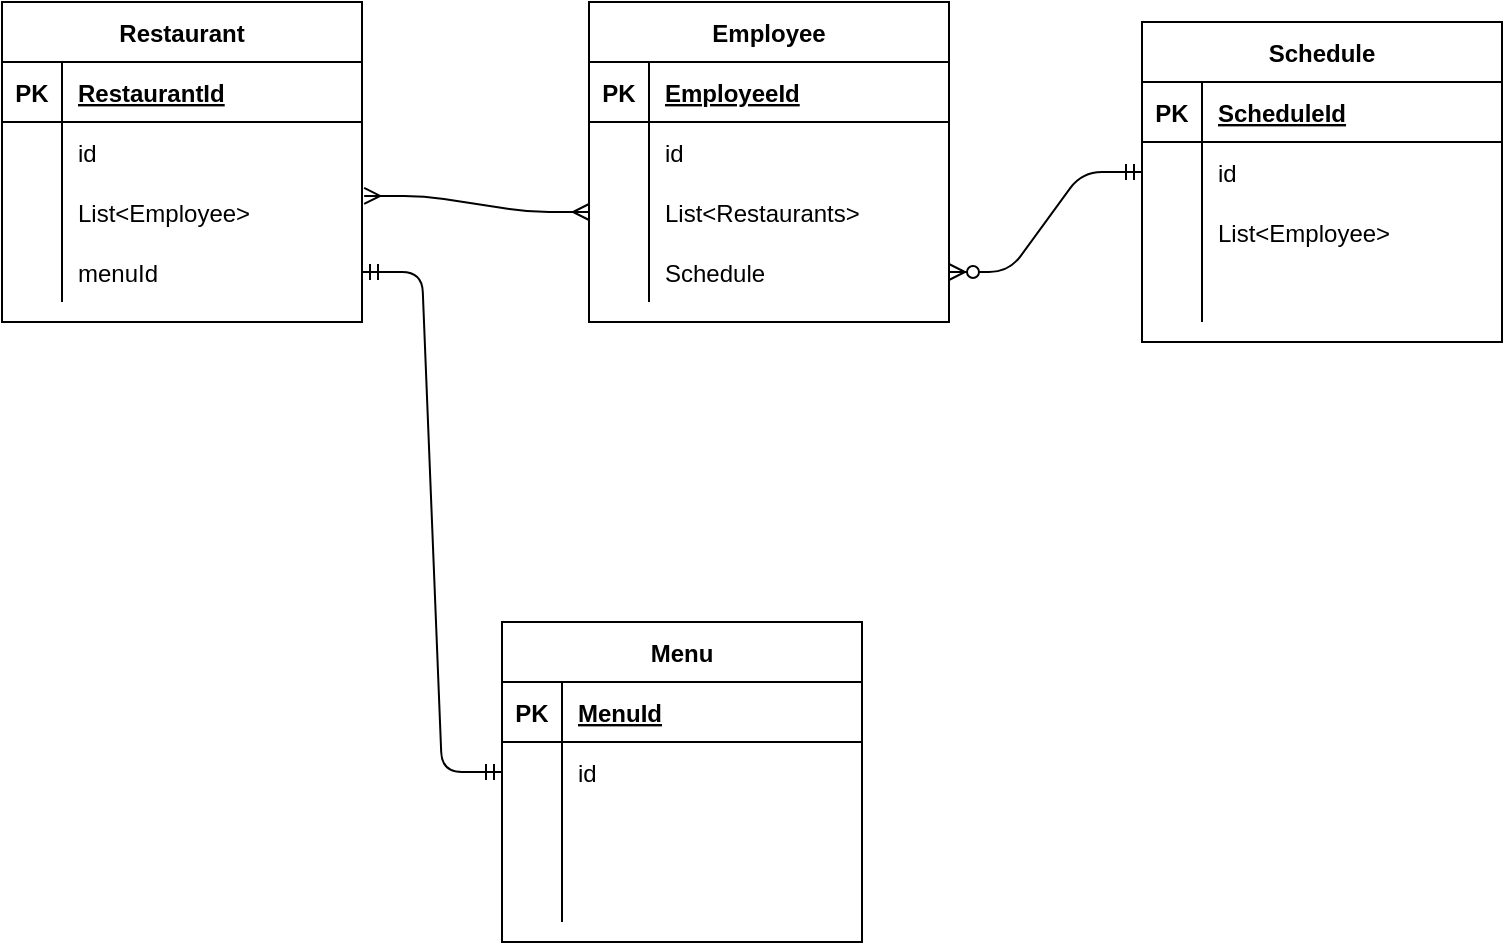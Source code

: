 <mxfile version="15.2.9" type="device"><diagram id="9XwQYAkKjOeT7Xzg1o90" name="Page-1"><mxGraphModel dx="1422" dy="762" grid="1" gridSize="10" guides="1" tooltips="1" connect="1" arrows="1" fold="1" page="1" pageScale="1" pageWidth="827" pageHeight="1169" math="0" shadow="0"><root><mxCell id="0"/><mxCell id="1" parent="0"/><mxCell id="WCfWbWUoexMx3diwjvEF-1" value="Restaurant" style="shape=table;startSize=30;container=1;collapsible=1;childLayout=tableLayout;fixedRows=1;rowLines=0;fontStyle=1;align=center;resizeLast=1;" vertex="1" parent="1"><mxGeometry x="30" y="80" width="180" height="160" as="geometry"/></mxCell><mxCell id="WCfWbWUoexMx3diwjvEF-2" value="" style="shape=partialRectangle;collapsible=0;dropTarget=0;pointerEvents=0;fillColor=none;top=0;left=0;bottom=1;right=0;points=[[0,0.5],[1,0.5]];portConstraint=eastwest;" vertex="1" parent="WCfWbWUoexMx3diwjvEF-1"><mxGeometry y="30" width="180" height="30" as="geometry"/></mxCell><mxCell id="WCfWbWUoexMx3diwjvEF-3" value="PK" style="shape=partialRectangle;connectable=0;fillColor=none;top=0;left=0;bottom=0;right=0;fontStyle=1;overflow=hidden;" vertex="1" parent="WCfWbWUoexMx3diwjvEF-2"><mxGeometry width="30" height="30" as="geometry"><mxRectangle width="30" height="30" as="alternateBounds"/></mxGeometry></mxCell><mxCell id="WCfWbWUoexMx3diwjvEF-4" value="RestaurantId" style="shape=partialRectangle;connectable=0;fillColor=none;top=0;left=0;bottom=0;right=0;align=left;spacingLeft=6;fontStyle=5;overflow=hidden;" vertex="1" parent="WCfWbWUoexMx3diwjvEF-2"><mxGeometry x="30" width="150" height="30" as="geometry"><mxRectangle width="150" height="30" as="alternateBounds"/></mxGeometry></mxCell><mxCell id="WCfWbWUoexMx3diwjvEF-5" value="" style="shape=partialRectangle;collapsible=0;dropTarget=0;pointerEvents=0;fillColor=none;top=0;left=0;bottom=0;right=0;points=[[0,0.5],[1,0.5]];portConstraint=eastwest;" vertex="1" parent="WCfWbWUoexMx3diwjvEF-1"><mxGeometry y="60" width="180" height="30" as="geometry"/></mxCell><mxCell id="WCfWbWUoexMx3diwjvEF-6" value="" style="shape=partialRectangle;connectable=0;fillColor=none;top=0;left=0;bottom=0;right=0;editable=1;overflow=hidden;" vertex="1" parent="WCfWbWUoexMx3diwjvEF-5"><mxGeometry width="30" height="30" as="geometry"><mxRectangle width="30" height="30" as="alternateBounds"/></mxGeometry></mxCell><mxCell id="WCfWbWUoexMx3diwjvEF-7" value="id" style="shape=partialRectangle;connectable=0;fillColor=none;top=0;left=0;bottom=0;right=0;align=left;spacingLeft=6;overflow=hidden;" vertex="1" parent="WCfWbWUoexMx3diwjvEF-5"><mxGeometry x="30" width="150" height="30" as="geometry"><mxRectangle width="150" height="30" as="alternateBounds"/></mxGeometry></mxCell><mxCell id="WCfWbWUoexMx3diwjvEF-8" value="" style="shape=partialRectangle;collapsible=0;dropTarget=0;pointerEvents=0;fillColor=none;top=0;left=0;bottom=0;right=0;points=[[0,0.5],[1,0.5]];portConstraint=eastwest;" vertex="1" parent="WCfWbWUoexMx3diwjvEF-1"><mxGeometry y="90" width="180" height="30" as="geometry"/></mxCell><mxCell id="WCfWbWUoexMx3diwjvEF-9" value="" style="shape=partialRectangle;connectable=0;fillColor=none;top=0;left=0;bottom=0;right=0;editable=1;overflow=hidden;" vertex="1" parent="WCfWbWUoexMx3diwjvEF-8"><mxGeometry width="30" height="30" as="geometry"><mxRectangle width="30" height="30" as="alternateBounds"/></mxGeometry></mxCell><mxCell id="WCfWbWUoexMx3diwjvEF-10" value="List&lt;Employee&gt; " style="shape=partialRectangle;connectable=0;fillColor=none;top=0;left=0;bottom=0;right=0;align=left;spacingLeft=6;overflow=hidden;" vertex="1" parent="WCfWbWUoexMx3diwjvEF-8"><mxGeometry x="30" width="150" height="30" as="geometry"><mxRectangle width="150" height="30" as="alternateBounds"/></mxGeometry></mxCell><mxCell id="WCfWbWUoexMx3diwjvEF-11" value="" style="shape=partialRectangle;collapsible=0;dropTarget=0;pointerEvents=0;fillColor=none;top=0;left=0;bottom=0;right=0;points=[[0,0.5],[1,0.5]];portConstraint=eastwest;" vertex="1" parent="WCfWbWUoexMx3diwjvEF-1"><mxGeometry y="120" width="180" height="30" as="geometry"/></mxCell><mxCell id="WCfWbWUoexMx3diwjvEF-12" value="" style="shape=partialRectangle;connectable=0;fillColor=none;top=0;left=0;bottom=0;right=0;editable=1;overflow=hidden;" vertex="1" parent="WCfWbWUoexMx3diwjvEF-11"><mxGeometry width="30" height="30" as="geometry"><mxRectangle width="30" height="30" as="alternateBounds"/></mxGeometry></mxCell><mxCell id="WCfWbWUoexMx3diwjvEF-13" value="menuId" style="shape=partialRectangle;connectable=0;fillColor=none;top=0;left=0;bottom=0;right=0;align=left;spacingLeft=6;overflow=hidden;" vertex="1" parent="WCfWbWUoexMx3diwjvEF-11"><mxGeometry x="30" width="150" height="30" as="geometry"><mxRectangle width="150" height="30" as="alternateBounds"/></mxGeometry></mxCell><mxCell id="WCfWbWUoexMx3diwjvEF-14" value="Employee" style="shape=table;startSize=30;container=1;collapsible=1;childLayout=tableLayout;fixedRows=1;rowLines=0;fontStyle=1;align=center;resizeLast=1;" vertex="1" parent="1"><mxGeometry x="323.5" y="80" width="180" height="160" as="geometry"/></mxCell><mxCell id="WCfWbWUoexMx3diwjvEF-15" value="" style="shape=partialRectangle;collapsible=0;dropTarget=0;pointerEvents=0;fillColor=none;top=0;left=0;bottom=1;right=0;points=[[0,0.5],[1,0.5]];portConstraint=eastwest;" vertex="1" parent="WCfWbWUoexMx3diwjvEF-14"><mxGeometry y="30" width="180" height="30" as="geometry"/></mxCell><mxCell id="WCfWbWUoexMx3diwjvEF-16" value="PK" style="shape=partialRectangle;connectable=0;fillColor=none;top=0;left=0;bottom=0;right=0;fontStyle=1;overflow=hidden;" vertex="1" parent="WCfWbWUoexMx3diwjvEF-15"><mxGeometry width="30" height="30" as="geometry"><mxRectangle width="30" height="30" as="alternateBounds"/></mxGeometry></mxCell><mxCell id="WCfWbWUoexMx3diwjvEF-17" value="EmployeeId" style="shape=partialRectangle;connectable=0;fillColor=none;top=0;left=0;bottom=0;right=0;align=left;spacingLeft=6;fontStyle=5;overflow=hidden;" vertex="1" parent="WCfWbWUoexMx3diwjvEF-15"><mxGeometry x="30" width="150" height="30" as="geometry"><mxRectangle width="150" height="30" as="alternateBounds"/></mxGeometry></mxCell><mxCell id="WCfWbWUoexMx3diwjvEF-18" value="" style="shape=partialRectangle;collapsible=0;dropTarget=0;pointerEvents=0;fillColor=none;top=0;left=0;bottom=0;right=0;points=[[0,0.5],[1,0.5]];portConstraint=eastwest;" vertex="1" parent="WCfWbWUoexMx3diwjvEF-14"><mxGeometry y="60" width="180" height="30" as="geometry"/></mxCell><mxCell id="WCfWbWUoexMx3diwjvEF-19" value="" style="shape=partialRectangle;connectable=0;fillColor=none;top=0;left=0;bottom=0;right=0;editable=1;overflow=hidden;" vertex="1" parent="WCfWbWUoexMx3diwjvEF-18"><mxGeometry width="30" height="30" as="geometry"><mxRectangle width="30" height="30" as="alternateBounds"/></mxGeometry></mxCell><mxCell id="WCfWbWUoexMx3diwjvEF-20" value="id" style="shape=partialRectangle;connectable=0;fillColor=none;top=0;left=0;bottom=0;right=0;align=left;spacingLeft=6;overflow=hidden;" vertex="1" parent="WCfWbWUoexMx3diwjvEF-18"><mxGeometry x="30" width="150" height="30" as="geometry"><mxRectangle width="150" height="30" as="alternateBounds"/></mxGeometry></mxCell><mxCell id="WCfWbWUoexMx3diwjvEF-21" value="" style="shape=partialRectangle;collapsible=0;dropTarget=0;pointerEvents=0;fillColor=none;top=0;left=0;bottom=0;right=0;points=[[0,0.5],[1,0.5]];portConstraint=eastwest;" vertex="1" parent="WCfWbWUoexMx3diwjvEF-14"><mxGeometry y="90" width="180" height="30" as="geometry"/></mxCell><mxCell id="WCfWbWUoexMx3diwjvEF-22" value="" style="shape=partialRectangle;connectable=0;fillColor=none;top=0;left=0;bottom=0;right=0;editable=1;overflow=hidden;" vertex="1" parent="WCfWbWUoexMx3diwjvEF-21"><mxGeometry width="30" height="30" as="geometry"><mxRectangle width="30" height="30" as="alternateBounds"/></mxGeometry></mxCell><mxCell id="WCfWbWUoexMx3diwjvEF-23" value="List&lt;Restaurants&gt;" style="shape=partialRectangle;connectable=0;fillColor=none;top=0;left=0;bottom=0;right=0;align=left;spacingLeft=6;overflow=hidden;" vertex="1" parent="WCfWbWUoexMx3diwjvEF-21"><mxGeometry x="30" width="150" height="30" as="geometry"><mxRectangle width="150" height="30" as="alternateBounds"/></mxGeometry></mxCell><mxCell id="WCfWbWUoexMx3diwjvEF-24" value="" style="shape=partialRectangle;collapsible=0;dropTarget=0;pointerEvents=0;fillColor=none;top=0;left=0;bottom=0;right=0;points=[[0,0.5],[1,0.5]];portConstraint=eastwest;" vertex="1" parent="WCfWbWUoexMx3diwjvEF-14"><mxGeometry y="120" width="180" height="30" as="geometry"/></mxCell><mxCell id="WCfWbWUoexMx3diwjvEF-25" value="" style="shape=partialRectangle;connectable=0;fillColor=none;top=0;left=0;bottom=0;right=0;editable=1;overflow=hidden;" vertex="1" parent="WCfWbWUoexMx3diwjvEF-24"><mxGeometry width="30" height="30" as="geometry"><mxRectangle width="30" height="30" as="alternateBounds"/></mxGeometry></mxCell><mxCell id="WCfWbWUoexMx3diwjvEF-26" value="Schedule" style="shape=partialRectangle;connectable=0;fillColor=none;top=0;left=0;bottom=0;right=0;align=left;spacingLeft=6;overflow=hidden;" vertex="1" parent="WCfWbWUoexMx3diwjvEF-24"><mxGeometry x="30" width="150" height="30" as="geometry"><mxRectangle width="150" height="30" as="alternateBounds"/></mxGeometry></mxCell><mxCell id="WCfWbWUoexMx3diwjvEF-27" value="Schedule" style="shape=table;startSize=30;container=1;collapsible=1;childLayout=tableLayout;fixedRows=1;rowLines=0;fontStyle=1;align=center;resizeLast=1;" vertex="1" parent="1"><mxGeometry x="600" y="90" width="180" height="160" as="geometry"/></mxCell><mxCell id="WCfWbWUoexMx3diwjvEF-28" value="" style="shape=partialRectangle;collapsible=0;dropTarget=0;pointerEvents=0;fillColor=none;top=0;left=0;bottom=1;right=0;points=[[0,0.5],[1,0.5]];portConstraint=eastwest;" vertex="1" parent="WCfWbWUoexMx3diwjvEF-27"><mxGeometry y="30" width="180" height="30" as="geometry"/></mxCell><mxCell id="WCfWbWUoexMx3diwjvEF-29" value="PK" style="shape=partialRectangle;connectable=0;fillColor=none;top=0;left=0;bottom=0;right=0;fontStyle=1;overflow=hidden;" vertex="1" parent="WCfWbWUoexMx3diwjvEF-28"><mxGeometry width="30" height="30" as="geometry"><mxRectangle width="30" height="30" as="alternateBounds"/></mxGeometry></mxCell><mxCell id="WCfWbWUoexMx3diwjvEF-30" value="ScheduleId" style="shape=partialRectangle;connectable=0;fillColor=none;top=0;left=0;bottom=0;right=0;align=left;spacingLeft=6;fontStyle=5;overflow=hidden;" vertex="1" parent="WCfWbWUoexMx3diwjvEF-28"><mxGeometry x="30" width="150" height="30" as="geometry"><mxRectangle width="150" height="30" as="alternateBounds"/></mxGeometry></mxCell><mxCell id="WCfWbWUoexMx3diwjvEF-31" value="" style="shape=partialRectangle;collapsible=0;dropTarget=0;pointerEvents=0;fillColor=none;top=0;left=0;bottom=0;right=0;points=[[0,0.5],[1,0.5]];portConstraint=eastwest;" vertex="1" parent="WCfWbWUoexMx3diwjvEF-27"><mxGeometry y="60" width="180" height="30" as="geometry"/></mxCell><mxCell id="WCfWbWUoexMx3diwjvEF-32" value="" style="shape=partialRectangle;connectable=0;fillColor=none;top=0;left=0;bottom=0;right=0;editable=1;overflow=hidden;" vertex="1" parent="WCfWbWUoexMx3diwjvEF-31"><mxGeometry width="30" height="30" as="geometry"><mxRectangle width="30" height="30" as="alternateBounds"/></mxGeometry></mxCell><mxCell id="WCfWbWUoexMx3diwjvEF-33" value="id" style="shape=partialRectangle;connectable=0;fillColor=none;top=0;left=0;bottom=0;right=0;align=left;spacingLeft=6;overflow=hidden;" vertex="1" parent="WCfWbWUoexMx3diwjvEF-31"><mxGeometry x="30" width="150" height="30" as="geometry"><mxRectangle width="150" height="30" as="alternateBounds"/></mxGeometry></mxCell><mxCell id="WCfWbWUoexMx3diwjvEF-34" value="" style="shape=partialRectangle;collapsible=0;dropTarget=0;pointerEvents=0;fillColor=none;top=0;left=0;bottom=0;right=0;points=[[0,0.5],[1,0.5]];portConstraint=eastwest;" vertex="1" parent="WCfWbWUoexMx3diwjvEF-27"><mxGeometry y="90" width="180" height="30" as="geometry"/></mxCell><mxCell id="WCfWbWUoexMx3diwjvEF-35" value="" style="shape=partialRectangle;connectable=0;fillColor=none;top=0;left=0;bottom=0;right=0;editable=1;overflow=hidden;" vertex="1" parent="WCfWbWUoexMx3diwjvEF-34"><mxGeometry width="30" height="30" as="geometry"><mxRectangle width="30" height="30" as="alternateBounds"/></mxGeometry></mxCell><mxCell id="WCfWbWUoexMx3diwjvEF-36" value="List&lt;Employee&gt;" style="shape=partialRectangle;connectable=0;fillColor=none;top=0;left=0;bottom=0;right=0;align=left;spacingLeft=6;overflow=hidden;" vertex="1" parent="WCfWbWUoexMx3diwjvEF-34"><mxGeometry x="30" width="150" height="30" as="geometry"><mxRectangle width="150" height="30" as="alternateBounds"/></mxGeometry></mxCell><mxCell id="WCfWbWUoexMx3diwjvEF-37" value="" style="shape=partialRectangle;collapsible=0;dropTarget=0;pointerEvents=0;fillColor=none;top=0;left=0;bottom=0;right=0;points=[[0,0.5],[1,0.5]];portConstraint=eastwest;" vertex="1" parent="WCfWbWUoexMx3diwjvEF-27"><mxGeometry y="120" width="180" height="30" as="geometry"/></mxCell><mxCell id="WCfWbWUoexMx3diwjvEF-38" value="" style="shape=partialRectangle;connectable=0;fillColor=none;top=0;left=0;bottom=0;right=0;editable=1;overflow=hidden;" vertex="1" parent="WCfWbWUoexMx3diwjvEF-37"><mxGeometry width="30" height="30" as="geometry"><mxRectangle width="30" height="30" as="alternateBounds"/></mxGeometry></mxCell><mxCell id="WCfWbWUoexMx3diwjvEF-39" value="" style="shape=partialRectangle;connectable=0;fillColor=none;top=0;left=0;bottom=0;right=0;align=left;spacingLeft=6;overflow=hidden;" vertex="1" parent="WCfWbWUoexMx3diwjvEF-37"><mxGeometry x="30" width="150" height="30" as="geometry"><mxRectangle width="150" height="30" as="alternateBounds"/></mxGeometry></mxCell><mxCell id="WCfWbWUoexMx3diwjvEF-40" value="" style="edgeStyle=entityRelationEdgeStyle;fontSize=12;html=1;endArrow=ERmany;startArrow=ERmany;entryX=0;entryY=0.5;entryDx=0;entryDy=0;exitX=1.006;exitY=0.233;exitDx=0;exitDy=0;exitPerimeter=0;" edge="1" parent="1" source="WCfWbWUoexMx3diwjvEF-8" target="WCfWbWUoexMx3diwjvEF-21"><mxGeometry width="100" height="100" relative="1" as="geometry"><mxPoint x="270" y="340" as="sourcePoint"/><mxPoint x="370" y="240" as="targetPoint"/></mxGeometry></mxCell><mxCell id="WCfWbWUoexMx3diwjvEF-42" value="" style="edgeStyle=entityRelationEdgeStyle;fontSize=12;html=1;endArrow=ERzeroToMany;startArrow=ERmandOne;exitX=0;exitY=0.5;exitDx=0;exitDy=0;" edge="1" parent="1" source="WCfWbWUoexMx3diwjvEF-31" target="WCfWbWUoexMx3diwjvEF-24"><mxGeometry width="100" height="100" relative="1" as="geometry"><mxPoint x="430" y="460" as="sourcePoint"/><mxPoint x="530" y="360" as="targetPoint"/></mxGeometry></mxCell><mxCell id="WCfWbWUoexMx3diwjvEF-43" value="Menu" style="shape=table;startSize=30;container=1;collapsible=1;childLayout=tableLayout;fixedRows=1;rowLines=0;fontStyle=1;align=center;resizeLast=1;" vertex="1" parent="1"><mxGeometry x="280" y="390" width="180" height="160" as="geometry"/></mxCell><mxCell id="WCfWbWUoexMx3diwjvEF-44" value="" style="shape=partialRectangle;collapsible=0;dropTarget=0;pointerEvents=0;fillColor=none;top=0;left=0;bottom=1;right=0;points=[[0,0.5],[1,0.5]];portConstraint=eastwest;" vertex="1" parent="WCfWbWUoexMx3diwjvEF-43"><mxGeometry y="30" width="180" height="30" as="geometry"/></mxCell><mxCell id="WCfWbWUoexMx3diwjvEF-45" value="PK" style="shape=partialRectangle;connectable=0;fillColor=none;top=0;left=0;bottom=0;right=0;fontStyle=1;overflow=hidden;" vertex="1" parent="WCfWbWUoexMx3diwjvEF-44"><mxGeometry width="30" height="30" as="geometry"><mxRectangle width="30" height="30" as="alternateBounds"/></mxGeometry></mxCell><mxCell id="WCfWbWUoexMx3diwjvEF-46" value="MenuId" style="shape=partialRectangle;connectable=0;fillColor=none;top=0;left=0;bottom=0;right=0;align=left;spacingLeft=6;fontStyle=5;overflow=hidden;" vertex="1" parent="WCfWbWUoexMx3diwjvEF-44"><mxGeometry x="30" width="150" height="30" as="geometry"><mxRectangle width="150" height="30" as="alternateBounds"/></mxGeometry></mxCell><mxCell id="WCfWbWUoexMx3diwjvEF-47" value="" style="shape=partialRectangle;collapsible=0;dropTarget=0;pointerEvents=0;fillColor=none;top=0;left=0;bottom=0;right=0;points=[[0,0.5],[1,0.5]];portConstraint=eastwest;" vertex="1" parent="WCfWbWUoexMx3diwjvEF-43"><mxGeometry y="60" width="180" height="30" as="geometry"/></mxCell><mxCell id="WCfWbWUoexMx3diwjvEF-48" value="" style="shape=partialRectangle;connectable=0;fillColor=none;top=0;left=0;bottom=0;right=0;editable=1;overflow=hidden;" vertex="1" parent="WCfWbWUoexMx3diwjvEF-47"><mxGeometry width="30" height="30" as="geometry"><mxRectangle width="30" height="30" as="alternateBounds"/></mxGeometry></mxCell><mxCell id="WCfWbWUoexMx3diwjvEF-49" value="id" style="shape=partialRectangle;connectable=0;fillColor=none;top=0;left=0;bottom=0;right=0;align=left;spacingLeft=6;overflow=hidden;" vertex="1" parent="WCfWbWUoexMx3diwjvEF-47"><mxGeometry x="30" width="150" height="30" as="geometry"><mxRectangle width="150" height="30" as="alternateBounds"/></mxGeometry></mxCell><mxCell id="WCfWbWUoexMx3diwjvEF-50" value="" style="shape=partialRectangle;collapsible=0;dropTarget=0;pointerEvents=0;fillColor=none;top=0;left=0;bottom=0;right=0;points=[[0,0.5],[1,0.5]];portConstraint=eastwest;" vertex="1" parent="WCfWbWUoexMx3diwjvEF-43"><mxGeometry y="90" width="180" height="30" as="geometry"/></mxCell><mxCell id="WCfWbWUoexMx3diwjvEF-51" value="" style="shape=partialRectangle;connectable=0;fillColor=none;top=0;left=0;bottom=0;right=0;editable=1;overflow=hidden;" vertex="1" parent="WCfWbWUoexMx3diwjvEF-50"><mxGeometry width="30" height="30" as="geometry"><mxRectangle width="30" height="30" as="alternateBounds"/></mxGeometry></mxCell><mxCell id="WCfWbWUoexMx3diwjvEF-52" value="" style="shape=partialRectangle;connectable=0;fillColor=none;top=0;left=0;bottom=0;right=0;align=left;spacingLeft=6;overflow=hidden;" vertex="1" parent="WCfWbWUoexMx3diwjvEF-50"><mxGeometry x="30" width="150" height="30" as="geometry"><mxRectangle width="150" height="30" as="alternateBounds"/></mxGeometry></mxCell><mxCell id="WCfWbWUoexMx3diwjvEF-53" value="" style="shape=partialRectangle;collapsible=0;dropTarget=0;pointerEvents=0;fillColor=none;top=0;left=0;bottom=0;right=0;points=[[0,0.5],[1,0.5]];portConstraint=eastwest;" vertex="1" parent="WCfWbWUoexMx3diwjvEF-43"><mxGeometry y="120" width="180" height="30" as="geometry"/></mxCell><mxCell id="WCfWbWUoexMx3diwjvEF-54" value="" style="shape=partialRectangle;connectable=0;fillColor=none;top=0;left=0;bottom=0;right=0;editable=1;overflow=hidden;" vertex="1" parent="WCfWbWUoexMx3diwjvEF-53"><mxGeometry width="30" height="30" as="geometry"><mxRectangle width="30" height="30" as="alternateBounds"/></mxGeometry></mxCell><mxCell id="WCfWbWUoexMx3diwjvEF-55" value="" style="shape=partialRectangle;connectable=0;fillColor=none;top=0;left=0;bottom=0;right=0;align=left;spacingLeft=6;overflow=hidden;" vertex="1" parent="WCfWbWUoexMx3diwjvEF-53"><mxGeometry x="30" width="150" height="30" as="geometry"><mxRectangle width="150" height="30" as="alternateBounds"/></mxGeometry></mxCell><mxCell id="WCfWbWUoexMx3diwjvEF-56" value="" style="edgeStyle=entityRelationEdgeStyle;fontSize=12;html=1;endArrow=ERmandOne;startArrow=ERmandOne;exitX=0;exitY=0.5;exitDx=0;exitDy=0;" edge="1" parent="1" source="WCfWbWUoexMx3diwjvEF-47" target="WCfWbWUoexMx3diwjvEF-11"><mxGeometry width="100" height="100" relative="1" as="geometry"><mxPoint x="30" y="390" as="sourcePoint"/><mxPoint x="130" y="290" as="targetPoint"/></mxGeometry></mxCell></root></mxGraphModel></diagram></mxfile>